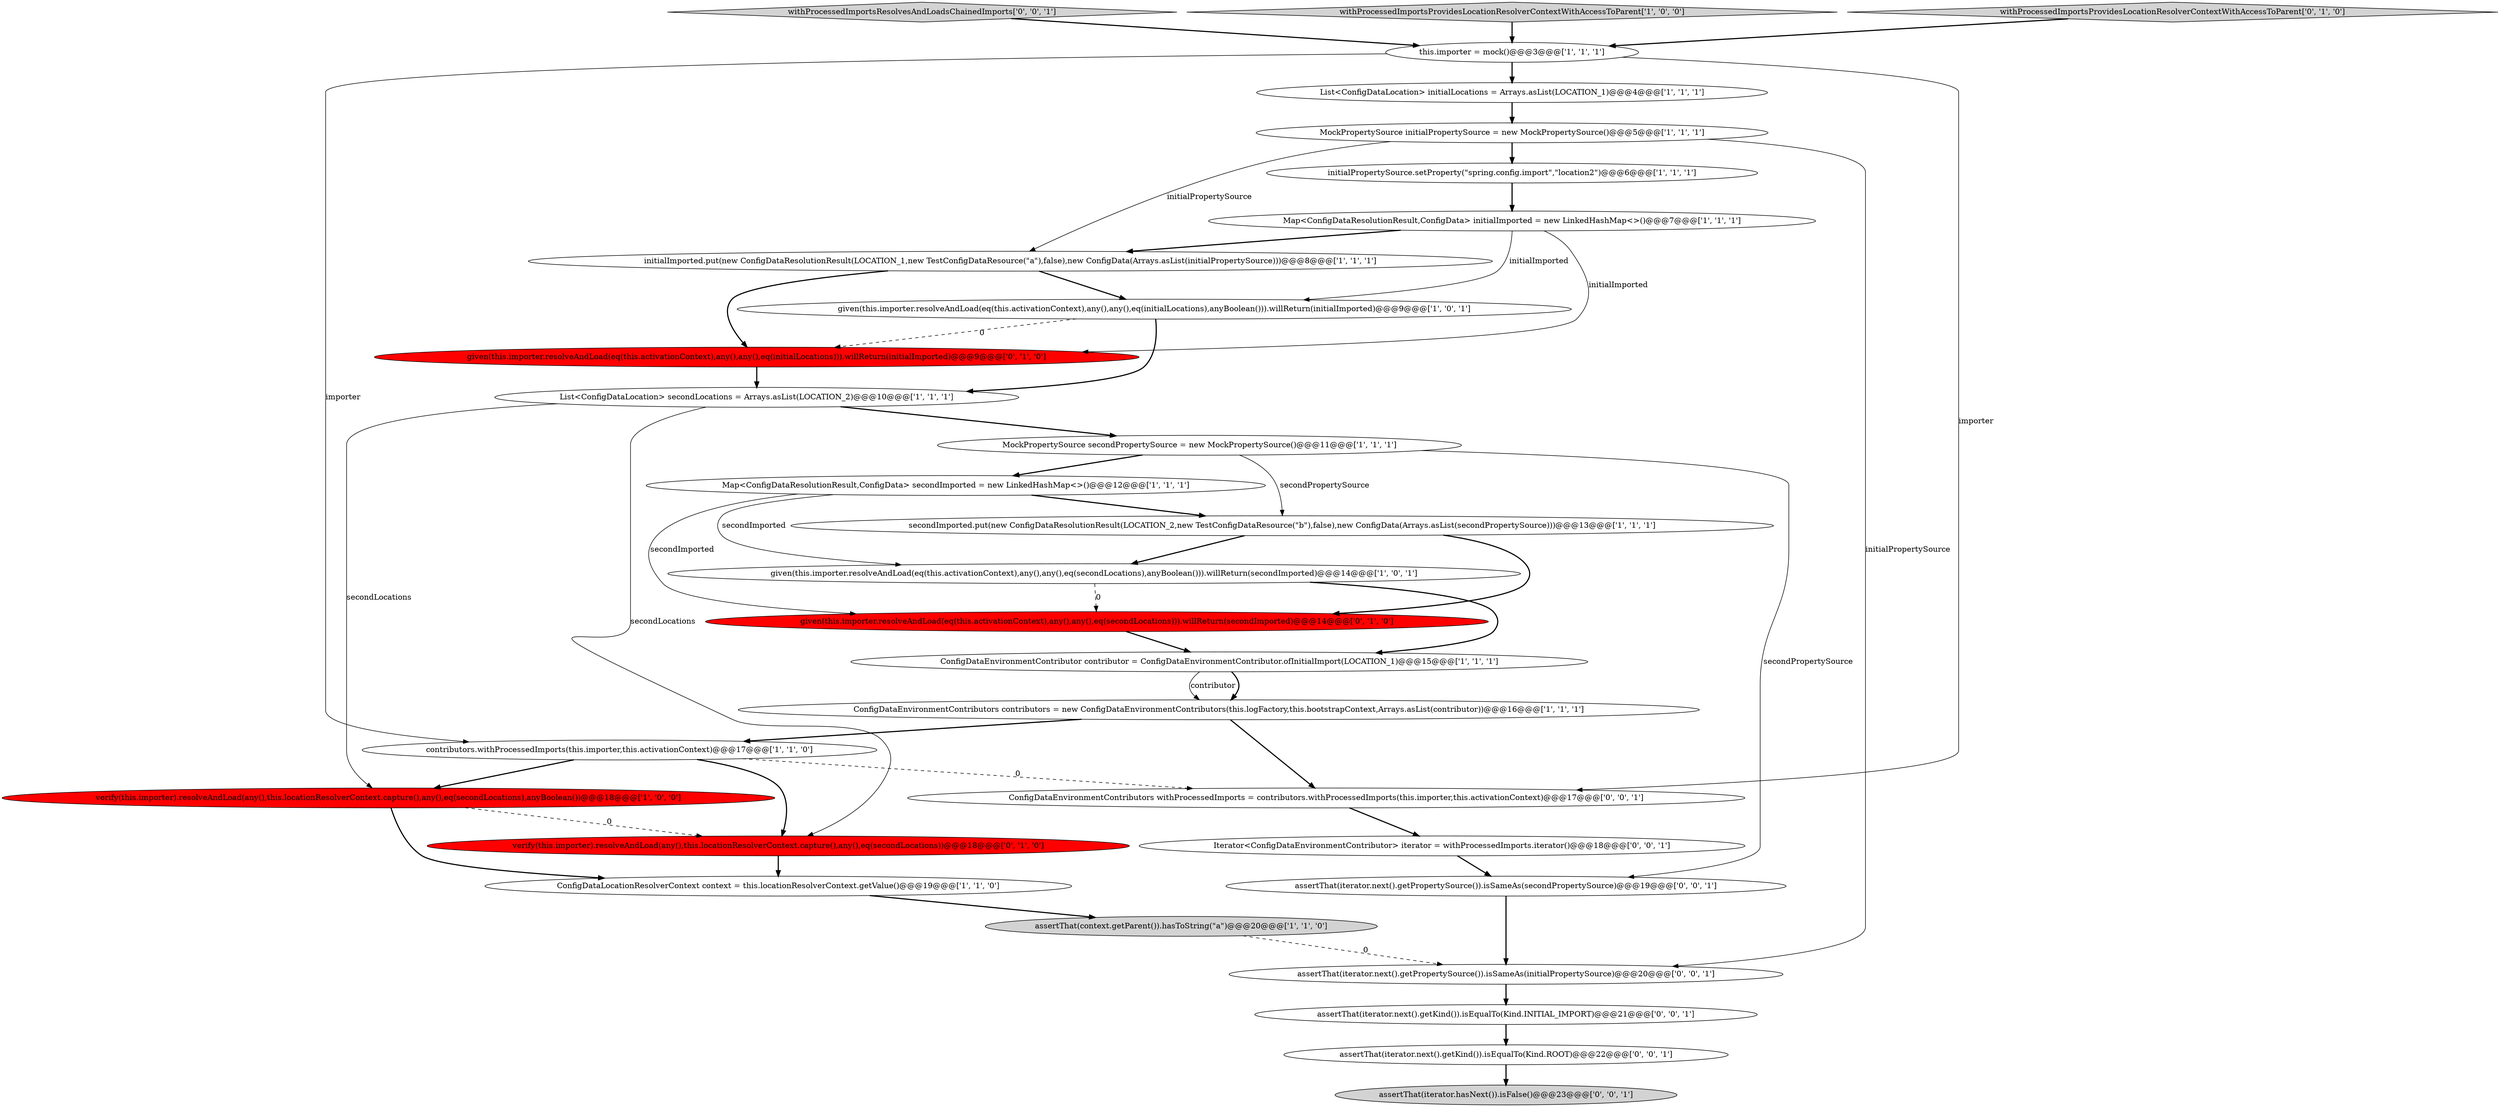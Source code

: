 digraph {
25 [style = filled, label = "withProcessedImportsResolvesAndLoadsChainedImports['0', '0', '1']", fillcolor = lightgray, shape = diamond image = "AAA0AAABBB3BBB"];
13 [style = filled, label = "given(this.importer.resolveAndLoad(eq(this.activationContext),any(),any(),eq(initialLocations),anyBoolean())).willReturn(initialImported)@@@9@@@['1', '0', '1']", fillcolor = white, shape = ellipse image = "AAA0AAABBB1BBB"];
29 [style = filled, label = "assertThat(iterator.next().getKind()).isEqualTo(Kind.ROOT)@@@22@@@['0', '0', '1']", fillcolor = white, shape = ellipse image = "AAA0AAABBB3BBB"];
8 [style = filled, label = "withProcessedImportsProvidesLocationResolverContextWithAccessToParent['1', '0', '0']", fillcolor = lightgray, shape = diamond image = "AAA0AAABBB1BBB"];
14 [style = filled, label = "List<ConfigDataLocation> secondLocations = Arrays.asList(LOCATION_2)@@@10@@@['1', '1', '1']", fillcolor = white, shape = ellipse image = "AAA0AAABBB1BBB"];
18 [style = filled, label = "Map<ConfigDataResolutionResult,ConfigData> initialImported = new LinkedHashMap<>()@@@7@@@['1', '1', '1']", fillcolor = white, shape = ellipse image = "AAA0AAABBB1BBB"];
0 [style = filled, label = "verify(this.importer).resolveAndLoad(any(),this.locationResolverContext.capture(),any(),eq(secondLocations),anyBoolean())@@@18@@@['1', '0', '0']", fillcolor = red, shape = ellipse image = "AAA1AAABBB1BBB"];
11 [style = filled, label = "assertThat(context.getParent()).hasToString(\"a\")@@@20@@@['1', '1', '0']", fillcolor = lightgray, shape = ellipse image = "AAA0AAABBB1BBB"];
20 [style = filled, label = "withProcessedImportsProvidesLocationResolverContextWithAccessToParent['0', '1', '0']", fillcolor = lightgray, shape = diamond image = "AAA0AAABBB2BBB"];
9 [style = filled, label = "ConfigDataLocationResolverContext context = this.locationResolverContext.getValue()@@@19@@@['1', '1', '0']", fillcolor = white, shape = ellipse image = "AAA0AAABBB1BBB"];
7 [style = filled, label = "initialImported.put(new ConfigDataResolutionResult(LOCATION_1,new TestConfigDataResource(\"a\"),false),new ConfigData(Arrays.asList(initialPropertySource)))@@@8@@@['1', '1', '1']", fillcolor = white, shape = ellipse image = "AAA0AAABBB1BBB"];
27 [style = filled, label = "assertThat(iterator.next().getPropertySource()).isSameAs(secondPropertySource)@@@19@@@['0', '0', '1']", fillcolor = white, shape = ellipse image = "AAA0AAABBB3BBB"];
6 [style = filled, label = "List<ConfigDataLocation> initialLocations = Arrays.asList(LOCATION_1)@@@4@@@['1', '1', '1']", fillcolor = white, shape = ellipse image = "AAA0AAABBB1BBB"];
22 [style = filled, label = "verify(this.importer).resolveAndLoad(any(),this.locationResolverContext.capture(),any(),eq(secondLocations))@@@18@@@['0', '1', '0']", fillcolor = red, shape = ellipse image = "AAA1AAABBB2BBB"];
1 [style = filled, label = "this.importer = mock()@@@3@@@['1', '1', '1']", fillcolor = white, shape = ellipse image = "AAA0AAABBB1BBB"];
21 [style = filled, label = "given(this.importer.resolveAndLoad(eq(this.activationContext),any(),any(),eq(initialLocations))).willReturn(initialImported)@@@9@@@['0', '1', '0']", fillcolor = red, shape = ellipse image = "AAA1AAABBB2BBB"];
30 [style = filled, label = "assertThat(iterator.next().getPropertySource()).isSameAs(initialPropertySource)@@@20@@@['0', '0', '1']", fillcolor = white, shape = ellipse image = "AAA0AAABBB3BBB"];
23 [style = filled, label = "assertThat(iterator.next().getKind()).isEqualTo(Kind.INITIAL_IMPORT)@@@21@@@['0', '0', '1']", fillcolor = white, shape = ellipse image = "AAA0AAABBB3BBB"];
26 [style = filled, label = "Iterator<ConfigDataEnvironmentContributor> iterator = withProcessedImports.iterator()@@@18@@@['0', '0', '1']", fillcolor = white, shape = ellipse image = "AAA0AAABBB3BBB"];
5 [style = filled, label = "contributors.withProcessedImports(this.importer,this.activationContext)@@@17@@@['1', '1', '0']", fillcolor = white, shape = ellipse image = "AAA0AAABBB1BBB"];
15 [style = filled, label = "ConfigDataEnvironmentContributor contributor = ConfigDataEnvironmentContributor.ofInitialImport(LOCATION_1)@@@15@@@['1', '1', '1']", fillcolor = white, shape = ellipse image = "AAA0AAABBB1BBB"];
2 [style = filled, label = "Map<ConfigDataResolutionResult,ConfigData> secondImported = new LinkedHashMap<>()@@@12@@@['1', '1', '1']", fillcolor = white, shape = ellipse image = "AAA0AAABBB1BBB"];
19 [style = filled, label = "given(this.importer.resolveAndLoad(eq(this.activationContext),any(),any(),eq(secondLocations))).willReturn(secondImported)@@@14@@@['0', '1', '0']", fillcolor = red, shape = ellipse image = "AAA1AAABBB2BBB"];
16 [style = filled, label = "initialPropertySource.setProperty(\"spring.config.import\",\"location2\")@@@6@@@['1', '1', '1']", fillcolor = white, shape = ellipse image = "AAA0AAABBB1BBB"];
3 [style = filled, label = "given(this.importer.resolveAndLoad(eq(this.activationContext),any(),any(),eq(secondLocations),anyBoolean())).willReturn(secondImported)@@@14@@@['1', '0', '1']", fillcolor = white, shape = ellipse image = "AAA0AAABBB1BBB"];
4 [style = filled, label = "ConfigDataEnvironmentContributors contributors = new ConfigDataEnvironmentContributors(this.logFactory,this.bootstrapContext,Arrays.asList(contributor))@@@16@@@['1', '1', '1']", fillcolor = white, shape = ellipse image = "AAA0AAABBB1BBB"];
12 [style = filled, label = "MockPropertySource initialPropertySource = new MockPropertySource()@@@5@@@['1', '1', '1']", fillcolor = white, shape = ellipse image = "AAA0AAABBB1BBB"];
28 [style = filled, label = "assertThat(iterator.hasNext()).isFalse()@@@23@@@['0', '0', '1']", fillcolor = lightgray, shape = ellipse image = "AAA0AAABBB3BBB"];
17 [style = filled, label = "secondImported.put(new ConfigDataResolutionResult(LOCATION_2,new TestConfigDataResource(\"b\"),false),new ConfigData(Arrays.asList(secondPropertySource)))@@@13@@@['1', '1', '1']", fillcolor = white, shape = ellipse image = "AAA0AAABBB1BBB"];
10 [style = filled, label = "MockPropertySource secondPropertySource = new MockPropertySource()@@@11@@@['1', '1', '1']", fillcolor = white, shape = ellipse image = "AAA0AAABBB1BBB"];
24 [style = filled, label = "ConfigDataEnvironmentContributors withProcessedImports = contributors.withProcessedImports(this.importer,this.activationContext)@@@17@@@['0', '0', '1']", fillcolor = white, shape = ellipse image = "AAA0AAABBB3BBB"];
7->13 [style = bold, label=""];
2->17 [style = bold, label=""];
1->5 [style = solid, label="importer"];
18->13 [style = solid, label="initialImported"];
0->9 [style = bold, label=""];
16->18 [style = bold, label=""];
4->24 [style = bold, label=""];
25->1 [style = bold, label=""];
9->11 [style = bold, label=""];
2->19 [style = solid, label="secondImported"];
12->30 [style = solid, label="initialPropertySource"];
27->30 [style = bold, label=""];
22->9 [style = bold, label=""];
30->23 [style = bold, label=""];
5->24 [style = dashed, label="0"];
14->10 [style = bold, label=""];
10->27 [style = solid, label="secondPropertySource"];
3->15 [style = bold, label=""];
12->16 [style = bold, label=""];
1->24 [style = solid, label="importer"];
20->1 [style = bold, label=""];
14->0 [style = solid, label="secondLocations"];
14->22 [style = solid, label="secondLocations"];
0->22 [style = dashed, label="0"];
17->19 [style = bold, label=""];
3->19 [style = dashed, label="0"];
29->28 [style = bold, label=""];
23->29 [style = bold, label=""];
8->1 [style = bold, label=""];
24->26 [style = bold, label=""];
26->27 [style = bold, label=""];
1->6 [style = bold, label=""];
13->21 [style = dashed, label="0"];
5->0 [style = bold, label=""];
15->4 [style = bold, label=""];
17->3 [style = bold, label=""];
7->21 [style = bold, label=""];
10->2 [style = bold, label=""];
12->7 [style = solid, label="initialPropertySource"];
19->15 [style = bold, label=""];
18->7 [style = bold, label=""];
11->30 [style = dashed, label="0"];
15->4 [style = solid, label="contributor"];
18->21 [style = solid, label="initialImported"];
5->22 [style = bold, label=""];
13->14 [style = bold, label=""];
4->5 [style = bold, label=""];
10->17 [style = solid, label="secondPropertySource"];
2->3 [style = solid, label="secondImported"];
21->14 [style = bold, label=""];
6->12 [style = bold, label=""];
}
